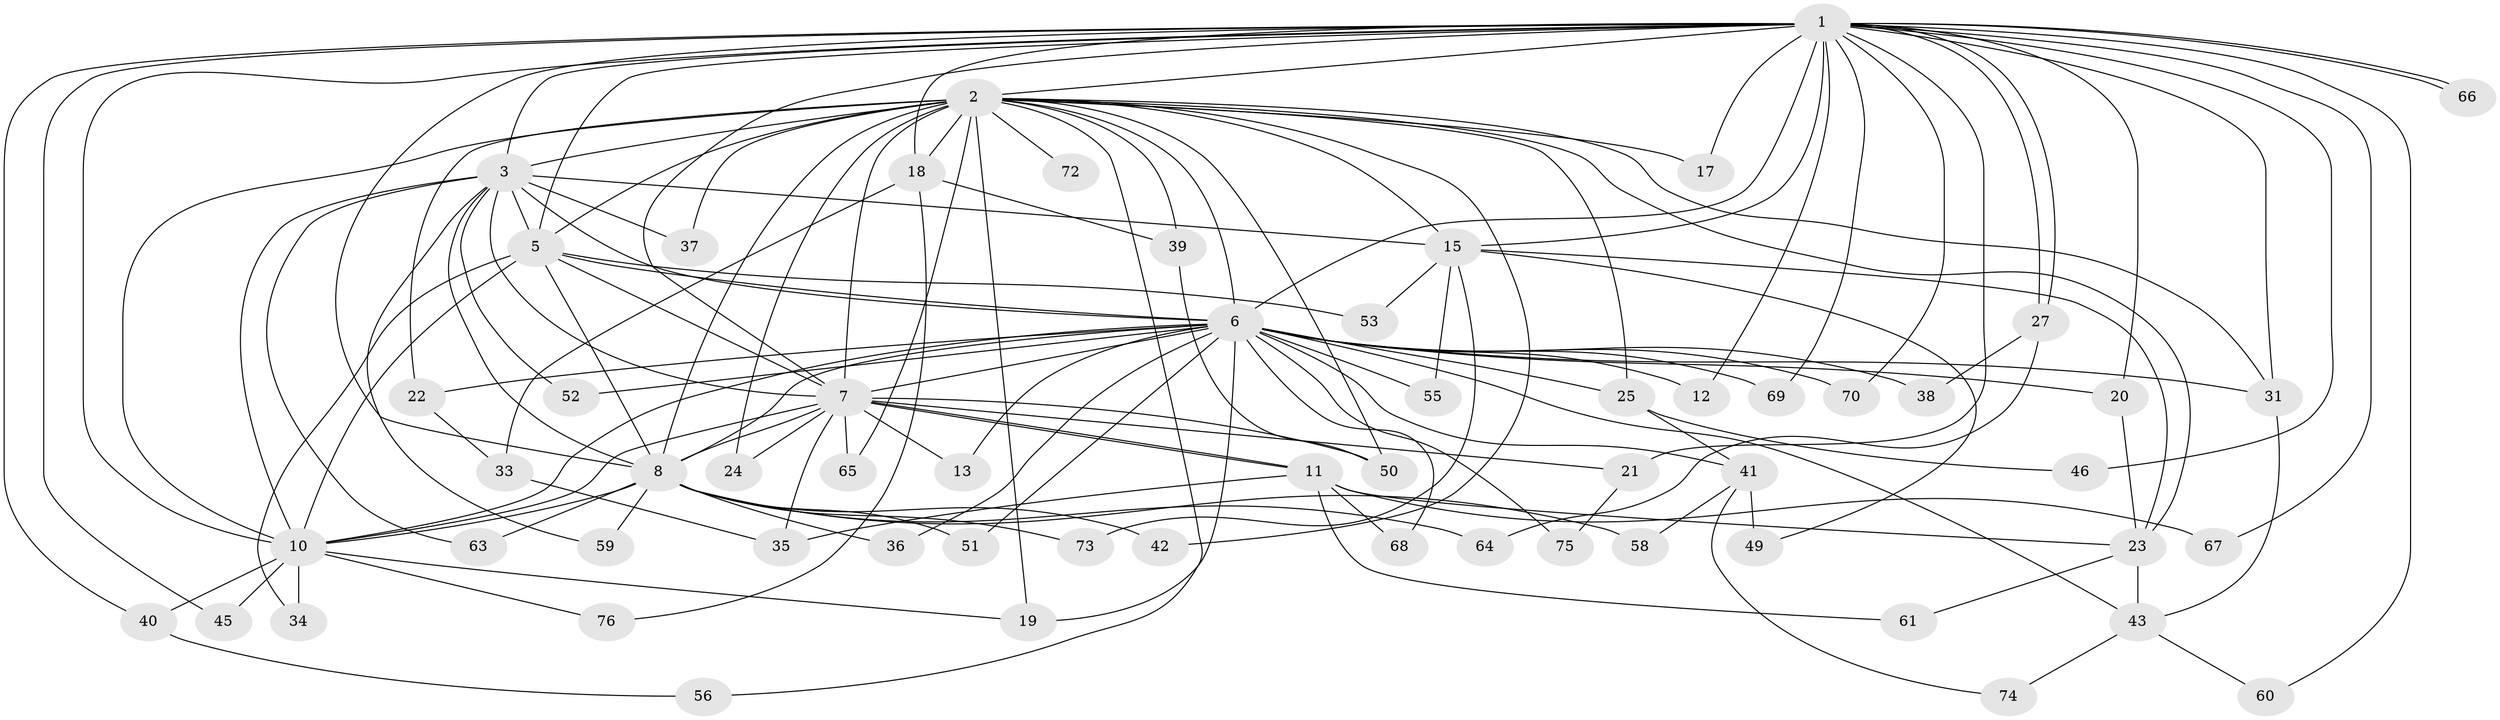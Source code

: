 // Generated by graph-tools (version 1.1) at 2025/23/03/03/25 07:23:42]
// undirected, 60 vertices, 139 edges
graph export_dot {
graph [start="1"]
  node [color=gray90,style=filled];
  1 [super="+32"];
  2 [super="+9"];
  3 [super="+4"];
  5 [super="+71"];
  6 [super="+16"];
  7 [super="+14"];
  8 [super="+44"];
  10 [super="+57"];
  11 [super="+29"];
  12;
  13;
  15 [super="+28"];
  17;
  18;
  19;
  20;
  21 [super="+47"];
  22 [super="+30"];
  23 [super="+26"];
  24;
  25;
  27;
  31;
  33;
  34;
  35 [super="+54"];
  36;
  37;
  38;
  39;
  40;
  41;
  42;
  43 [super="+48"];
  45;
  46;
  49;
  50 [super="+62"];
  51;
  52;
  53;
  55;
  56;
  58;
  59;
  60;
  61;
  63;
  64;
  65;
  66;
  67;
  68;
  69;
  70;
  72;
  73;
  74;
  75;
  76;
  1 -- 2 [weight=2];
  1 -- 3 [weight=2];
  1 -- 5;
  1 -- 6;
  1 -- 7;
  1 -- 8;
  1 -- 10;
  1 -- 12;
  1 -- 15;
  1 -- 17;
  1 -- 18;
  1 -- 20;
  1 -- 21 [weight=2];
  1 -- 27;
  1 -- 27;
  1 -- 40;
  1 -- 45;
  1 -- 46;
  1 -- 60;
  1 -- 66;
  1 -- 66;
  1 -- 67;
  1 -- 69;
  1 -- 70;
  1 -- 31;
  2 -- 3 [weight=4];
  2 -- 5 [weight=2];
  2 -- 6 [weight=2];
  2 -- 7 [weight=3];
  2 -- 8 [weight=2];
  2 -- 10 [weight=2];
  2 -- 17;
  2 -- 18;
  2 -- 19;
  2 -- 22 [weight=2];
  2 -- 23;
  2 -- 37;
  2 -- 39;
  2 -- 42;
  2 -- 56;
  2 -- 65;
  2 -- 72 [weight=2];
  2 -- 50;
  2 -- 24;
  2 -- 25;
  2 -- 31;
  2 -- 15;
  3 -- 5 [weight=2];
  3 -- 6 [weight=2];
  3 -- 7 [weight=2];
  3 -- 8 [weight=2];
  3 -- 10 [weight=2];
  3 -- 37;
  3 -- 59;
  3 -- 15;
  3 -- 52;
  3 -- 63;
  5 -- 6 [weight=2];
  5 -- 7;
  5 -- 8;
  5 -- 10;
  5 -- 34;
  5 -- 53;
  6 -- 7 [weight=2];
  6 -- 8 [weight=2];
  6 -- 10;
  6 -- 12;
  6 -- 13;
  6 -- 19;
  6 -- 22;
  6 -- 25;
  6 -- 31;
  6 -- 36;
  6 -- 38;
  6 -- 52;
  6 -- 55;
  6 -- 68;
  6 -- 69;
  6 -- 75;
  6 -- 51;
  6 -- 20;
  6 -- 70;
  6 -- 41;
  6 -- 43;
  7 -- 8;
  7 -- 10;
  7 -- 11;
  7 -- 11;
  7 -- 13;
  7 -- 21;
  7 -- 24;
  7 -- 50;
  7 -- 65;
  7 -- 35;
  8 -- 10;
  8 -- 36;
  8 -- 42;
  8 -- 51;
  8 -- 58;
  8 -- 59;
  8 -- 63;
  8 -- 73;
  8 -- 64;
  10 -- 34;
  10 -- 40;
  10 -- 45;
  10 -- 76;
  10 -- 19;
  11 -- 35;
  11 -- 61;
  11 -- 67;
  11 -- 68;
  11 -- 23;
  15 -- 23;
  15 -- 53;
  15 -- 49;
  15 -- 55;
  15 -- 73;
  18 -- 33;
  18 -- 39;
  18 -- 76;
  20 -- 23;
  21 -- 75;
  22 -- 33;
  23 -- 43;
  23 -- 61;
  25 -- 41;
  25 -- 46;
  27 -- 38;
  27 -- 64;
  31 -- 43;
  33 -- 35;
  39 -- 50;
  40 -- 56;
  41 -- 49;
  41 -- 58;
  41 -- 74;
  43 -- 60;
  43 -- 74;
}
